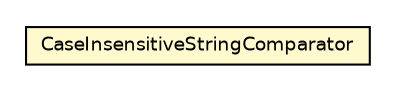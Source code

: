 #!/usr/local/bin/dot
#
# Class diagram 
# Generated by UmlGraph version 4.6 (http://www.spinellis.gr/sw/umlgraph)
#

digraph G {
	edge [fontname="Helvetica",fontsize=10,labelfontname="Helvetica",labelfontsize=10];
	node [fontname="Helvetica",fontsize=10,shape=plaintext];
	// org.synchronoss.cpo.util.CaseInsensitiveStringComparator
	c435 [label=<<table border="0" cellborder="1" cellspacing="0" cellpadding="2" port="p" bgcolor="lemonChiffon" href="./CaseInsensitiveStringComparator.html">
		<tr><td><table border="0" cellspacing="0" cellpadding="1">
			<tr><td> CaseInsensitiveStringComparator </td></tr>
		</table></td></tr>
		</table>>, fontname="Helvetica", fontcolor="black", fontsize=9.0];
}

